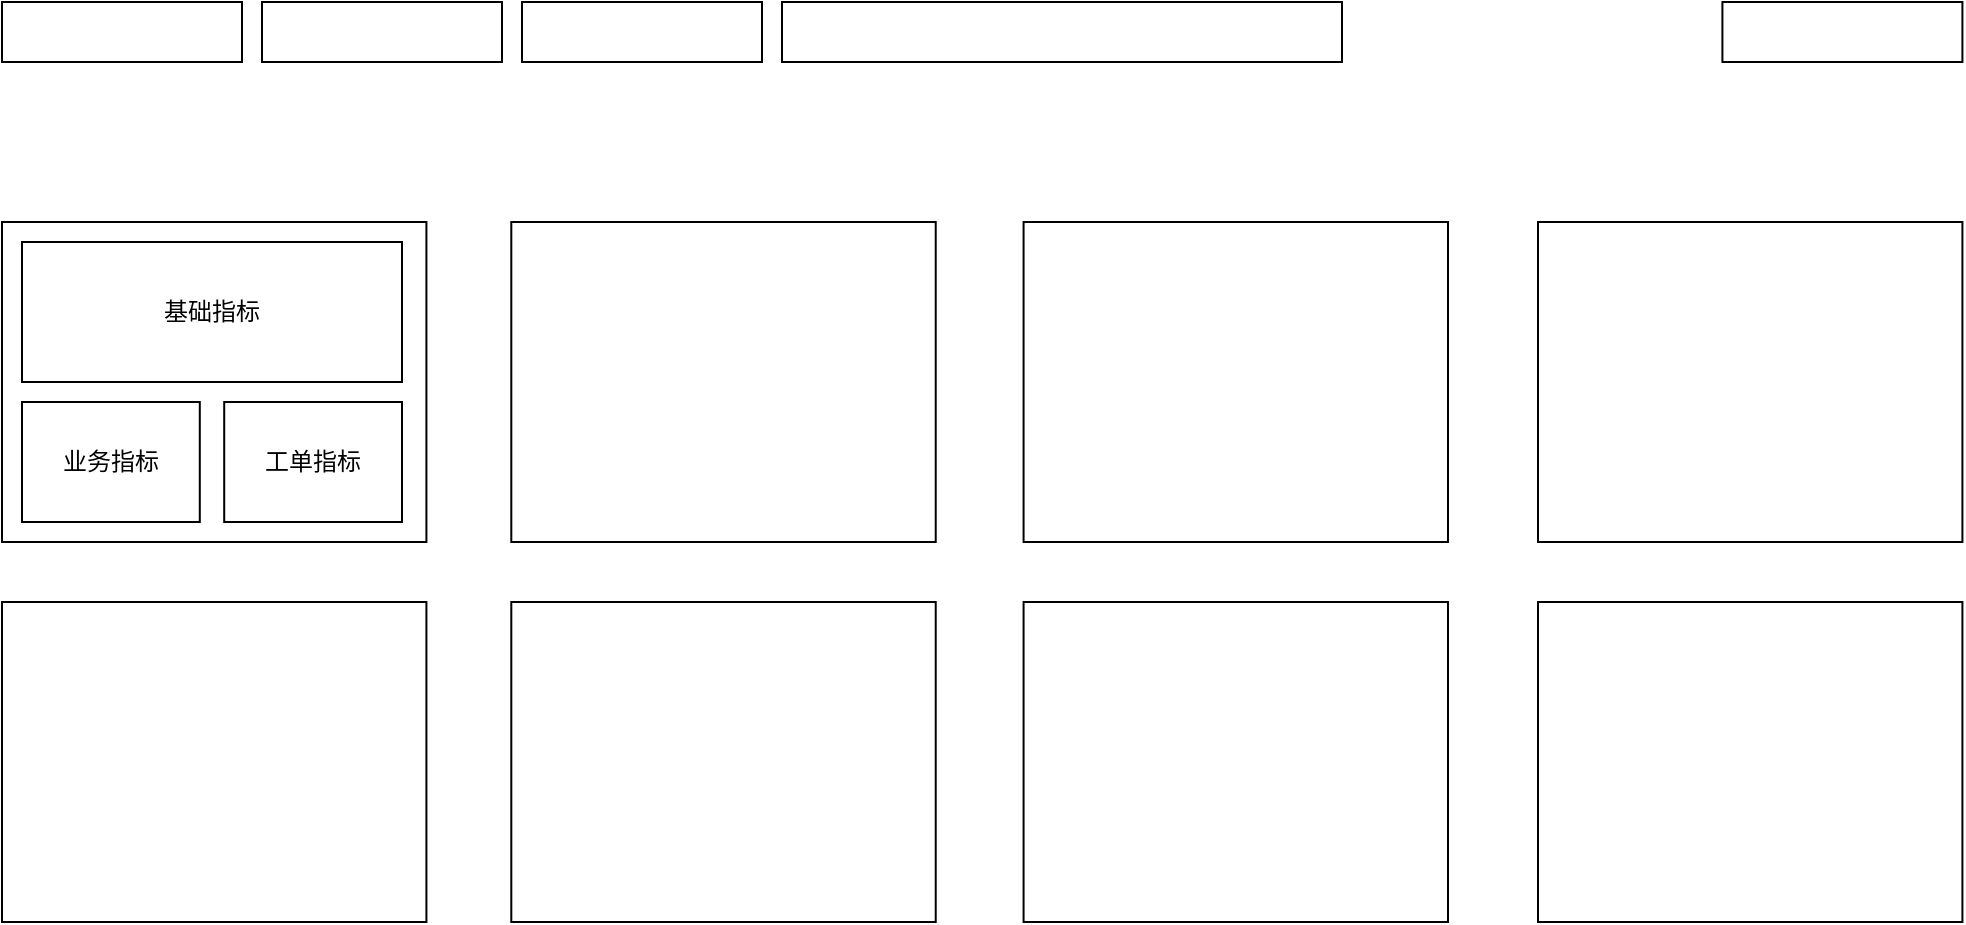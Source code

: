 <mxfile version="21.0.2" type="github">
  <diagram name="第 1 页" id="IzGdFSTVgvVU_p7FWa5S">
    <mxGraphModel dx="1434" dy="796" grid="1" gridSize="10" guides="1" tooltips="1" connect="1" arrows="1" fold="1" page="1" pageScale="1" pageWidth="827" pageHeight="1169" math="0" shadow="0">
      <root>
        <mxCell id="0" />
        <mxCell id="1" parent="0" />
        <mxCell id="Cg38LYRmBruIkZ_Xe5Gz-4" value="" style="rounded=0;whiteSpace=wrap;html=1;" vertex="1" parent="1">
          <mxGeometry x="190" y="100" width="120" height="30" as="geometry" />
        </mxCell>
        <mxCell id="Cg38LYRmBruIkZ_Xe5Gz-5" value="" style="rounded=0;whiteSpace=wrap;html=1;" vertex="1" parent="1">
          <mxGeometry x="320" y="100" width="120" height="30" as="geometry" />
        </mxCell>
        <mxCell id="Cg38LYRmBruIkZ_Xe5Gz-6" value="" style="rounded=0;whiteSpace=wrap;html=1;" vertex="1" parent="1">
          <mxGeometry x="450" y="100" width="120" height="30" as="geometry" />
        </mxCell>
        <mxCell id="Cg38LYRmBruIkZ_Xe5Gz-7" value="" style="rounded=0;whiteSpace=wrap;html=1;" vertex="1" parent="1">
          <mxGeometry x="580" y="100" width="280" height="30" as="geometry" />
        </mxCell>
        <mxCell id="Cg38LYRmBruIkZ_Xe5Gz-8" value="" style="rounded=0;whiteSpace=wrap;html=1;" vertex="1" parent="1">
          <mxGeometry x="1050.21" y="100" width="120" height="30" as="geometry" />
        </mxCell>
        <mxCell id="Cg38LYRmBruIkZ_Xe5Gz-1" value="" style="rounded=0;whiteSpace=wrap;html=1;" vertex="1" parent="1">
          <mxGeometry x="190" y="210" width="212.209" height="160" as="geometry" />
        </mxCell>
        <mxCell id="Cg38LYRmBruIkZ_Xe5Gz-2" value="" style="rounded=0;whiteSpace=wrap;html=1;" vertex="1" parent="1">
          <mxGeometry x="444.651" y="210" width="212.209" height="160" as="geometry" />
        </mxCell>
        <mxCell id="Cg38LYRmBruIkZ_Xe5Gz-3" value="" style="rounded=0;whiteSpace=wrap;html=1;" vertex="1" parent="1">
          <mxGeometry x="700.791" y="210" width="212.209" height="160" as="geometry" />
        </mxCell>
        <mxCell id="Cg38LYRmBruIkZ_Xe5Gz-10" value="" style="rounded=0;whiteSpace=wrap;html=1;" vertex="1" parent="1">
          <mxGeometry x="958.001" y="210" width="212.209" height="160" as="geometry" />
        </mxCell>
        <mxCell id="Cg38LYRmBruIkZ_Xe5Gz-11" value="" style="rounded=0;whiteSpace=wrap;html=1;" vertex="1" parent="1">
          <mxGeometry x="190" y="400" width="212.209" height="160" as="geometry" />
        </mxCell>
        <mxCell id="Cg38LYRmBruIkZ_Xe5Gz-12" value="" style="rounded=0;whiteSpace=wrap;html=1;" vertex="1" parent="1">
          <mxGeometry x="444.651" y="400" width="212.209" height="160" as="geometry" />
        </mxCell>
        <mxCell id="Cg38LYRmBruIkZ_Xe5Gz-13" value="" style="rounded=0;whiteSpace=wrap;html=1;" vertex="1" parent="1">
          <mxGeometry x="700.791" y="400" width="212.209" height="160" as="geometry" />
        </mxCell>
        <mxCell id="Cg38LYRmBruIkZ_Xe5Gz-14" value="" style="rounded=0;whiteSpace=wrap;html=1;" vertex="1" parent="1">
          <mxGeometry x="958.001" y="400" width="212.209" height="160" as="geometry" />
        </mxCell>
        <mxCell id="Cg38LYRmBruIkZ_Xe5Gz-15" value="基础指标" style="rounded=0;whiteSpace=wrap;html=1;" vertex="1" parent="1">
          <mxGeometry x="200" y="220" width="190" height="70" as="geometry" />
        </mxCell>
        <mxCell id="Cg38LYRmBruIkZ_Xe5Gz-16" value="业务指标" style="rounded=0;whiteSpace=wrap;html=1;" vertex="1" parent="1">
          <mxGeometry x="200" y="300" width="88.9" height="60" as="geometry" />
        </mxCell>
        <mxCell id="Cg38LYRmBruIkZ_Xe5Gz-17" value="工单指标" style="rounded=0;whiteSpace=wrap;html=1;" vertex="1" parent="1">
          <mxGeometry x="301.1" y="300" width="88.9" height="60" as="geometry" />
        </mxCell>
      </root>
    </mxGraphModel>
  </diagram>
</mxfile>
